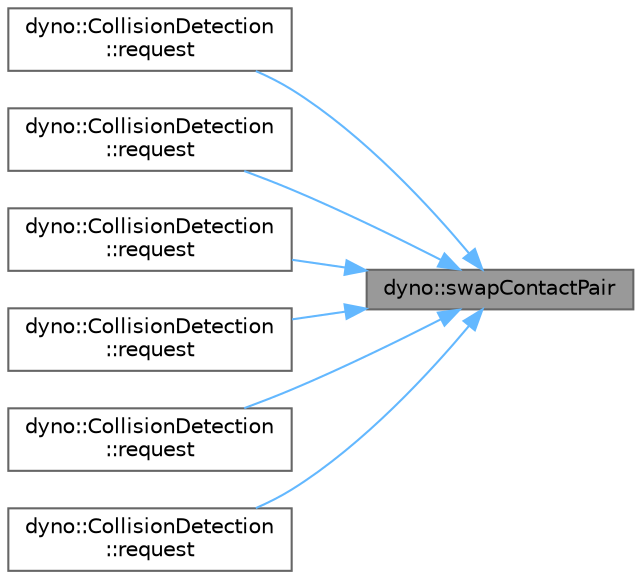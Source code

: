 digraph "dyno::swapContactPair"
{
 // LATEX_PDF_SIZE
  bgcolor="transparent";
  edge [fontname=Helvetica,fontsize=10,labelfontname=Helvetica,labelfontsize=10];
  node [fontname=Helvetica,fontsize=10,shape=box,height=0.2,width=0.4];
  rankdir="RL";
  Node1 [id="Node000001",label="dyno::swapContactPair",height=0.2,width=0.4,color="gray40", fillcolor="grey60", style="filled", fontcolor="black",tooltip=" "];
  Node1 -> Node2 [id="edge1_Node000001_Node000002",dir="back",color="steelblue1",style="solid",tooltip=" "];
  Node2 [id="Node000002",label="dyno::CollisionDetection\l::request",height=0.2,width=0.4,color="grey40", fillcolor="white", style="filled",URL="$classdyno_1_1_collision_detection.html#a1f1b3378e0eea4efbd1227a7627df9f8",tooltip=" "];
  Node1 -> Node3 [id="edge2_Node000001_Node000003",dir="back",color="steelblue1",style="solid",tooltip=" "];
  Node3 [id="Node000003",label="dyno::CollisionDetection\l::request",height=0.2,width=0.4,color="grey40", fillcolor="white", style="filled",URL="$classdyno_1_1_collision_detection.html#ae23604fa7bd2ef122a76959d7ed802cf",tooltip=" "];
  Node1 -> Node4 [id="edge3_Node000001_Node000004",dir="back",color="steelblue1",style="solid",tooltip=" "];
  Node4 [id="Node000004",label="dyno::CollisionDetection\l::request",height=0.2,width=0.4,color="grey40", fillcolor="white", style="filled",URL="$classdyno_1_1_collision_detection.html#ac0cb5ddb4afa3e2158532cac672cef1e",tooltip=" "];
  Node1 -> Node5 [id="edge4_Node000001_Node000005",dir="back",color="steelblue1",style="solid",tooltip=" "];
  Node5 [id="Node000005",label="dyno::CollisionDetection\l::request",height=0.2,width=0.4,color="grey40", fillcolor="white", style="filled",URL="$classdyno_1_1_collision_detection.html#a8fe9b9cee88593d2a802175b4e2dc2a0",tooltip=" "];
  Node1 -> Node6 [id="edge5_Node000001_Node000006",dir="back",color="steelblue1",style="solid",tooltip=" "];
  Node6 [id="Node000006",label="dyno::CollisionDetection\l::request",height=0.2,width=0.4,color="grey40", fillcolor="white", style="filled",URL="$classdyno_1_1_collision_detection.html#a3117e0e2bbb626e49d633ff6baccb1b8",tooltip=" "];
  Node1 -> Node7 [id="edge6_Node000001_Node000007",dir="back",color="steelblue1",style="solid",tooltip=" "];
  Node7 [id="Node000007",label="dyno::CollisionDetection\l::request",height=0.2,width=0.4,color="grey40", fillcolor="white", style="filled",URL="$classdyno_1_1_collision_detection.html#a5726dbc8001ce19a461c7dbbf2c4ead6",tooltip=" "];
}
